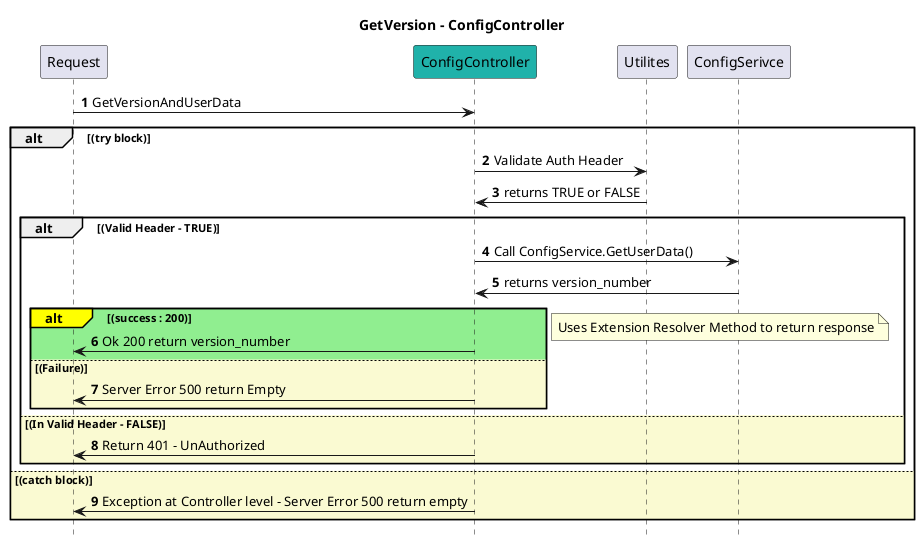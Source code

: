 @startuml

title GetVersion - ConfigController
autonumber
hide footbox

participant Request
participant ConfigController #LightSeaGreen
participant Utilites 
participant ConfigSerivce  

Request -> ConfigController : GetVersionAndUserData

alt (try block)
    ConfigController -> Utilites : Validate Auth Header
    Utilites -> ConfigController : returns TRUE or FALSE

    alt (Valid Header - TRUE)
        ConfigController -> ConfigSerivce : Call ConfigService.GetUserData()
        ConfigSerivce -> ConfigController : returns version_number
       
        alt#Yellow #LightGreen (success : 200) 
            ConfigController -> Request : Ok 200 return version_number
        else #LightGoldenRodYellow (Failure)
            ConfigController -> Request : Server Error 500 return Empty
        end

        note left: Uses Extension Resolver Method to return response
    else #LightGoldenRodYellow (In Valid Header - FALSE)
        ConfigController -> Request : Return 401 - UnAuthorized 
    end

else #LightGoldenRodYellow (catch block)
    ConfigController -> Request : Exception at Controller level - Server Error 500 return empty
end

